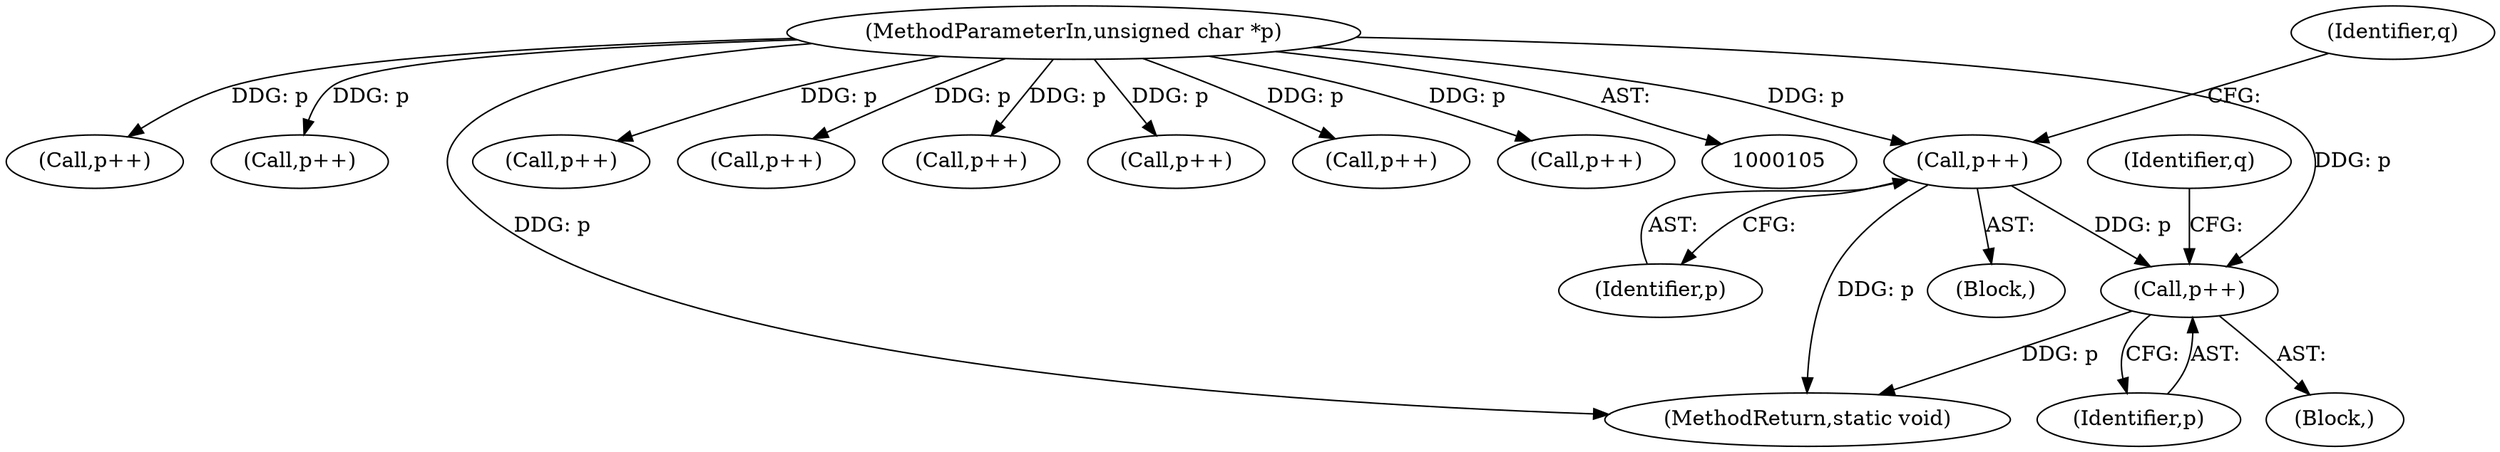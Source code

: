 digraph "0_ImageMagick_b6ae2f9e0ab13343c0281732d479757a8e8979c7@pointer" {
"1000661" [label="(Call,p++)"];
"1000624" [label="(Call,p++)"];
"1000106" [label="(MethodParameterIn,unsigned char *p)"];
"1000664" [label="(Identifier,q)"];
"1000625" [label="(Identifier,p)"];
"1000786" [label="(Call,p++)"];
"1000206" [label="(Call,p++)"];
"1000661" [label="(Call,p++)"];
"1000573" [label="(Block,)"];
"1000414" [label="(Call,p++)"];
"1000731" [label="(Call,p++)"];
"1000662" [label="(Identifier,p)"];
"1000636" [label="(Block,)"];
"1000106" [label="(MethodParameterIn,unsigned char *p)"];
"1000262" [label="(Call,p++)"];
"1000780" [label="(Call,p++)"];
"1000624" [label="(Call,p++)"];
"1000523" [label="(Call,p++)"];
"1000803" [label="(MethodReturn,static void)"];
"1000627" [label="(Identifier,q)"];
"1000792" [label="(Call,p++)"];
"1000661" -> "1000636"  [label="AST: "];
"1000661" -> "1000662"  [label="CFG: "];
"1000662" -> "1000661"  [label="AST: "];
"1000664" -> "1000661"  [label="CFG: "];
"1000661" -> "1000803"  [label="DDG: p"];
"1000624" -> "1000661"  [label="DDG: p"];
"1000106" -> "1000661"  [label="DDG: p"];
"1000624" -> "1000573"  [label="AST: "];
"1000624" -> "1000625"  [label="CFG: "];
"1000625" -> "1000624"  [label="AST: "];
"1000627" -> "1000624"  [label="CFG: "];
"1000624" -> "1000803"  [label="DDG: p"];
"1000106" -> "1000624"  [label="DDG: p"];
"1000106" -> "1000105"  [label="AST: "];
"1000106" -> "1000803"  [label="DDG: p"];
"1000106" -> "1000206"  [label="DDG: p"];
"1000106" -> "1000262"  [label="DDG: p"];
"1000106" -> "1000414"  [label="DDG: p"];
"1000106" -> "1000523"  [label="DDG: p"];
"1000106" -> "1000731"  [label="DDG: p"];
"1000106" -> "1000780"  [label="DDG: p"];
"1000106" -> "1000786"  [label="DDG: p"];
"1000106" -> "1000792"  [label="DDG: p"];
}
